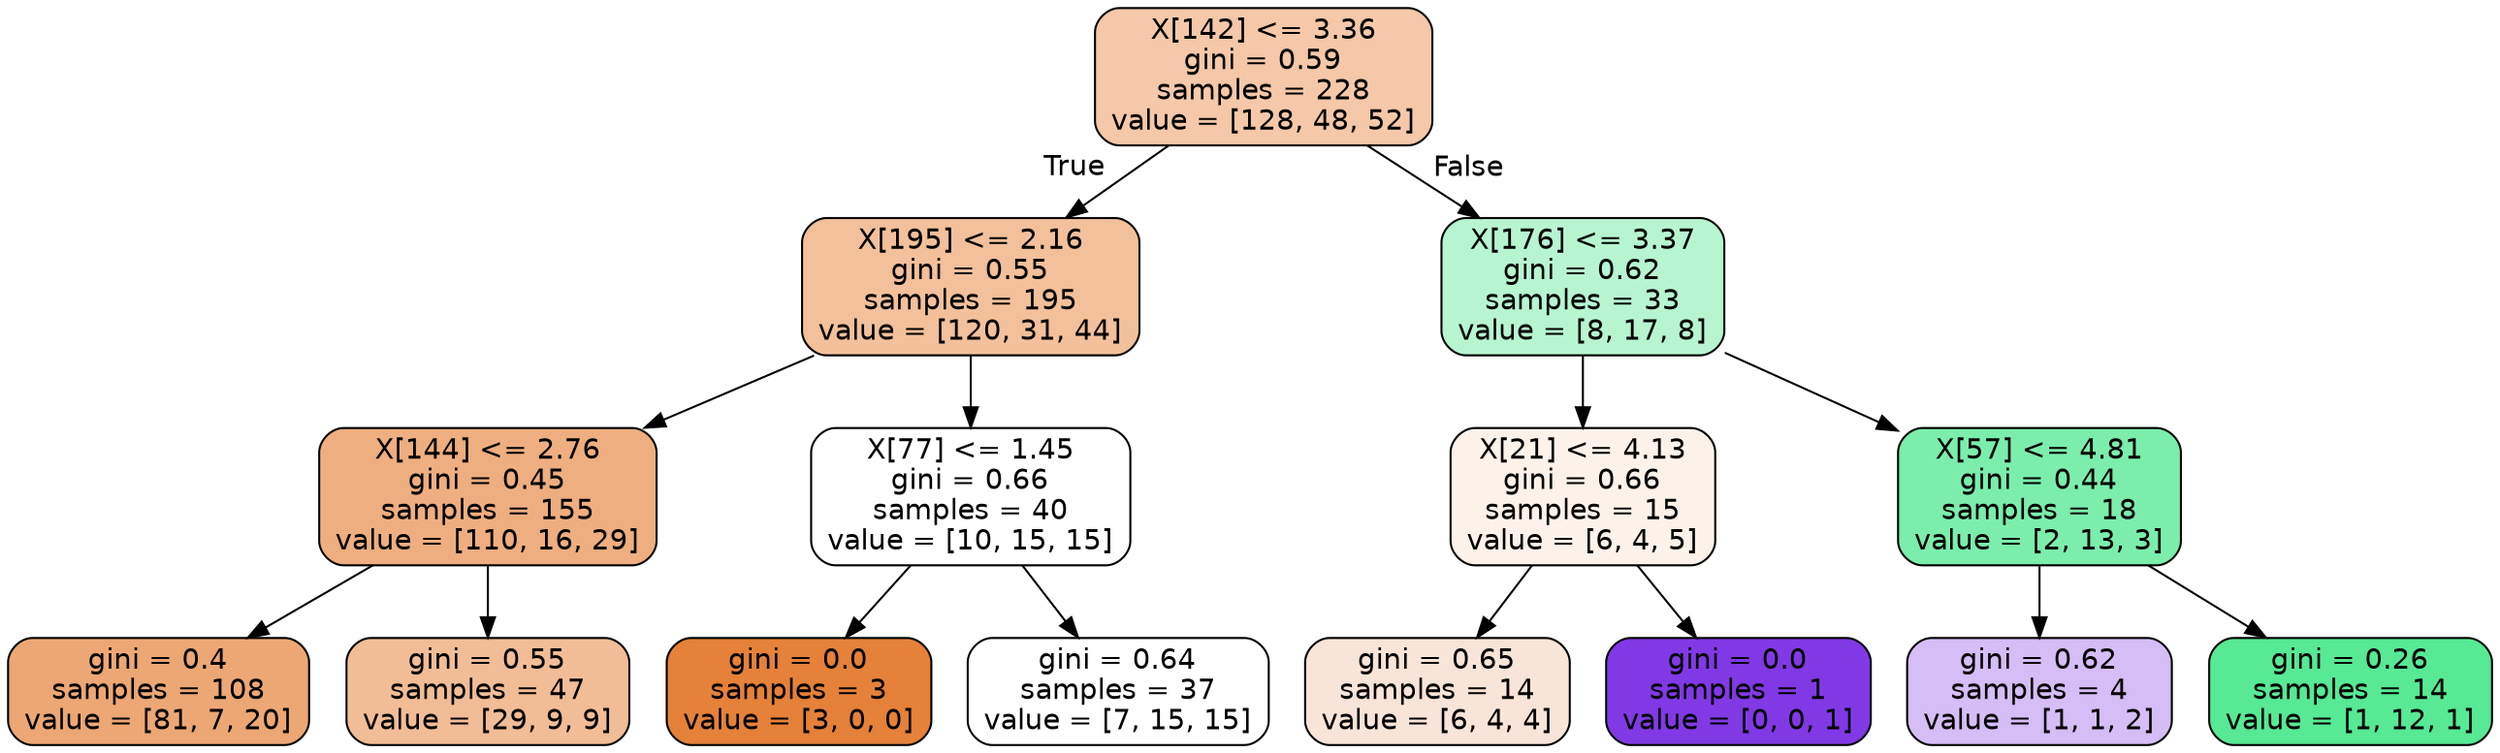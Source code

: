digraph Tree {
node [shape=box, style="filled, rounded", color="black", fontname=helvetica] ;
edge [fontname=helvetica] ;
0 [label="X[142] <= 3.36\ngini = 0.59\nsamples = 228\nvalue = [128, 48, 52]", fillcolor="#e581396e"] ;
1 [label="X[195] <= 2.16\ngini = 0.55\nsamples = 195\nvalue = [120, 31, 44]", fillcolor="#e5813980"] ;
0 -> 1 [labeldistance=2.5, labelangle=45, headlabel="True"] ;
2 [label="X[144] <= 2.76\ngini = 0.45\nsamples = 155\nvalue = [110, 16, 29]", fillcolor="#e58139a4"] ;
1 -> 2 ;
3 [label="gini = 0.4\nsamples = 108\nvalue = [81, 7, 20]", fillcolor="#e58139b1"] ;
2 -> 3 ;
4 [label="gini = 0.55\nsamples = 47\nvalue = [29, 9, 9]", fillcolor="#e5813986"] ;
2 -> 4 ;
5 [label="X[77] <= 1.45\ngini = 0.66\nsamples = 40\nvalue = [10, 15, 15]", fillcolor="#39e58100"] ;
1 -> 5 ;
6 [label="gini = 0.0\nsamples = 3\nvalue = [3, 0, 0]", fillcolor="#e58139ff"] ;
5 -> 6 ;
7 [label="gini = 0.64\nsamples = 37\nvalue = [7, 15, 15]", fillcolor="#39e58100"] ;
5 -> 7 ;
8 [label="X[176] <= 3.37\ngini = 0.62\nsamples = 33\nvalue = [8, 17, 8]", fillcolor="#39e5815c"] ;
0 -> 8 [labeldistance=2.5, labelangle=-45, headlabel="False"] ;
9 [label="X[21] <= 4.13\ngini = 0.66\nsamples = 15\nvalue = [6, 4, 5]", fillcolor="#e581391a"] ;
8 -> 9 ;
10 [label="gini = 0.65\nsamples = 14\nvalue = [6, 4, 4]", fillcolor="#e5813933"] ;
9 -> 10 ;
11 [label="gini = 0.0\nsamples = 1\nvalue = [0, 0, 1]", fillcolor="#8139e5ff"] ;
9 -> 11 ;
12 [label="X[57] <= 4.81\ngini = 0.44\nsamples = 18\nvalue = [2, 13, 3]", fillcolor="#39e581aa"] ;
8 -> 12 ;
13 [label="gini = 0.62\nsamples = 4\nvalue = [1, 1, 2]", fillcolor="#8139e555"] ;
12 -> 13 ;
14 [label="gini = 0.26\nsamples = 14\nvalue = [1, 12, 1]", fillcolor="#39e581d8"] ;
12 -> 14 ;
}